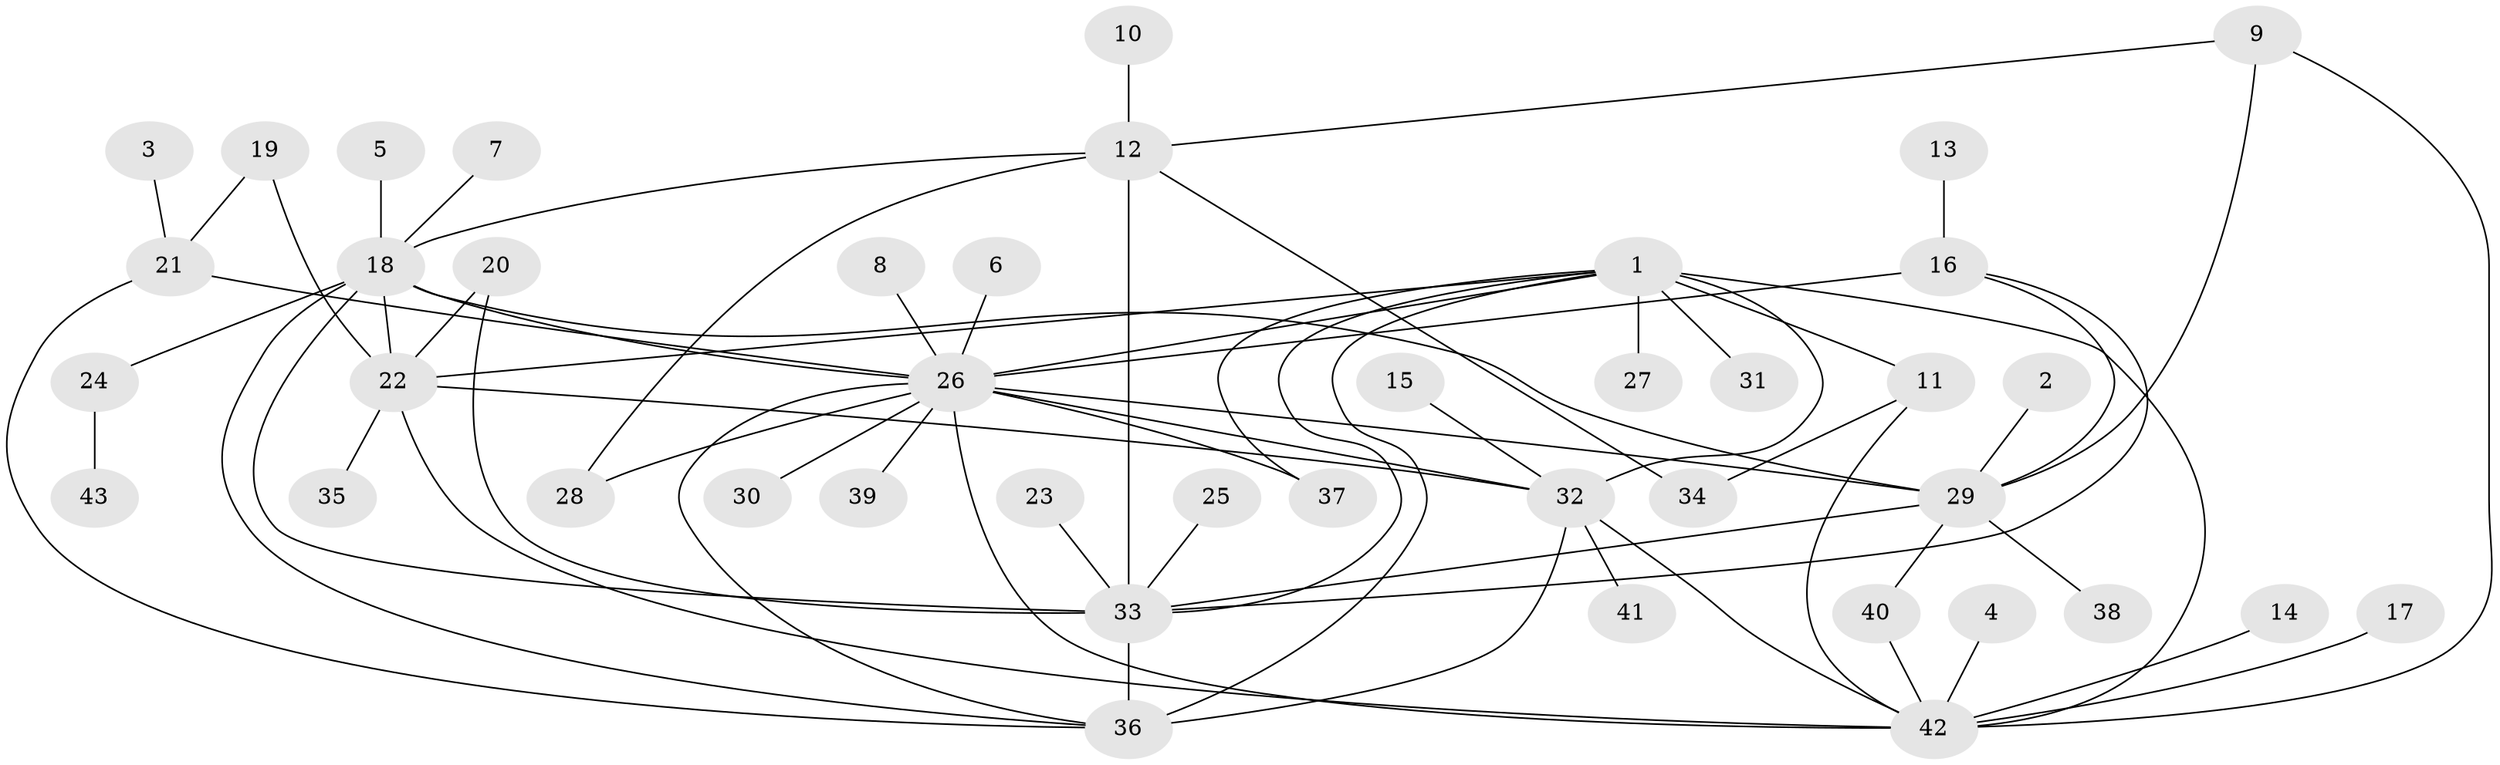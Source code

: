 // original degree distribution, {10: 0.023529411764705882, 1: 0.4588235294117647, 8: 0.023529411764705882, 5: 0.058823529411764705, 9: 0.03529411764705882, 7: 0.011764705882352941, 3: 0.1411764705882353, 2: 0.2235294117647059, 18: 0.011764705882352941, 4: 0.011764705882352941}
// Generated by graph-tools (version 1.1) at 2025/25/03/09/25 03:25:55]
// undirected, 43 vertices, 68 edges
graph export_dot {
graph [start="1"]
  node [color=gray90,style=filled];
  1;
  2;
  3;
  4;
  5;
  6;
  7;
  8;
  9;
  10;
  11;
  12;
  13;
  14;
  15;
  16;
  17;
  18;
  19;
  20;
  21;
  22;
  23;
  24;
  25;
  26;
  27;
  28;
  29;
  30;
  31;
  32;
  33;
  34;
  35;
  36;
  37;
  38;
  39;
  40;
  41;
  42;
  43;
  1 -- 11 [weight=1.0];
  1 -- 22 [weight=2.0];
  1 -- 26 [weight=1.0];
  1 -- 27 [weight=1.0];
  1 -- 31 [weight=1.0];
  1 -- 32 [weight=1.0];
  1 -- 33 [weight=1.0];
  1 -- 36 [weight=2.0];
  1 -- 37 [weight=1.0];
  1 -- 42 [weight=1.0];
  2 -- 29 [weight=1.0];
  3 -- 21 [weight=1.0];
  4 -- 42 [weight=1.0];
  5 -- 18 [weight=1.0];
  6 -- 26 [weight=1.0];
  7 -- 18 [weight=1.0];
  8 -- 26 [weight=1.0];
  9 -- 12 [weight=1.0];
  9 -- 29 [weight=1.0];
  9 -- 42 [weight=1.0];
  10 -- 12 [weight=1.0];
  11 -- 34 [weight=1.0];
  11 -- 42 [weight=1.0];
  12 -- 18 [weight=1.0];
  12 -- 28 [weight=1.0];
  12 -- 33 [weight=1.0];
  12 -- 34 [weight=1.0];
  13 -- 16 [weight=1.0];
  14 -- 42 [weight=1.0];
  15 -- 32 [weight=1.0];
  16 -- 26 [weight=2.0];
  16 -- 29 [weight=1.0];
  16 -- 33 [weight=1.0];
  17 -- 42 [weight=1.0];
  18 -- 22 [weight=1.0];
  18 -- 24 [weight=1.0];
  18 -- 26 [weight=1.0];
  18 -- 29 [weight=1.0];
  18 -- 33 [weight=1.0];
  18 -- 36 [weight=1.0];
  19 -- 21 [weight=1.0];
  19 -- 22 [weight=1.0];
  20 -- 22 [weight=1.0];
  20 -- 33 [weight=1.0];
  21 -- 26 [weight=1.0];
  21 -- 36 [weight=1.0];
  22 -- 32 [weight=1.0];
  22 -- 35 [weight=1.0];
  22 -- 42 [weight=1.0];
  23 -- 33 [weight=2.0];
  24 -- 43 [weight=1.0];
  25 -- 33 [weight=1.0];
  26 -- 28 [weight=1.0];
  26 -- 29 [weight=1.0];
  26 -- 30 [weight=1.0];
  26 -- 32 [weight=1.0];
  26 -- 36 [weight=1.0];
  26 -- 37 [weight=1.0];
  26 -- 39 [weight=1.0];
  26 -- 42 [weight=1.0];
  29 -- 33 [weight=1.0];
  29 -- 38 [weight=1.0];
  29 -- 40 [weight=1.0];
  32 -- 36 [weight=1.0];
  32 -- 41 [weight=1.0];
  32 -- 42 [weight=1.0];
  33 -- 36 [weight=1.0];
  40 -- 42 [weight=1.0];
}
